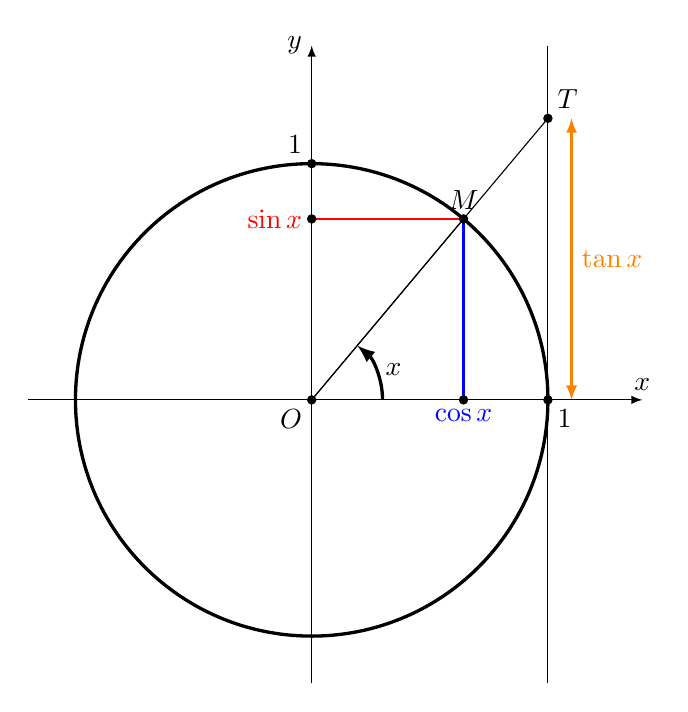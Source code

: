 \begin{tikzpicture}[scale=3]

	\draw[->,>=latex, black, thin] (-1.2,0) -- (1.4,0) node[above] {$x$};
	\draw[->,>=latex, black, thin] (0,-1.2) -- (0,1.5) node[left] {$y$};

        % draw the unit circle
        \draw[very thick] (0,0) circle(1);

      \def\x{50};
       \coordinate (M) at ({\x}:1);
       \coordinate (Cos) at ({cos(\x)},0);
       \coordinate (Sin) at (0,{sin(\x)},0);
       \coordinate (Tan) at (1,{sin(\x)/cos(\x)});

       \draw[blue, thick] (M)--(Cos);
       \draw[red, thick] (M)--(Sin);

       	\fill (M) circle (0.02) node[above] {$M$};

        \draw (0,0)--(M);



	\fill (Cos) circle (0.02) node[below, blue] {$\cos x$};
	\fill (Sin) circle (0.02) node[left, red] {$\sin x$};


     \draw[very thick, ->,>=latex] (0.3,0) arc(0:{\x}:0.3) ;
      \node[right] at ({\x/2}:0.3) {$x$};

	\fill (0,0) circle (0.02) node[below left] {$O$};

     \fill (1,0) circle (0.02) node[below right] {$1$};
     \fill (0,1) circle (0.02) node[above left] {$1$};

% Tangente

    \draw (1,-1.2)--(1,1.5);
    \draw (0,0)--(Tan)  node[above right] {$T$};
	\fill (Tan) circle (0.02) ;


\begin{scope}[orange, xshift=0.1cm]
   \draw[<->,>=latex,thick] (1,0)--(1,{sin(\x)/cos(\x)}) node[midway, right] {$\tan x$};
\end{scope}


\end{tikzpicture}
